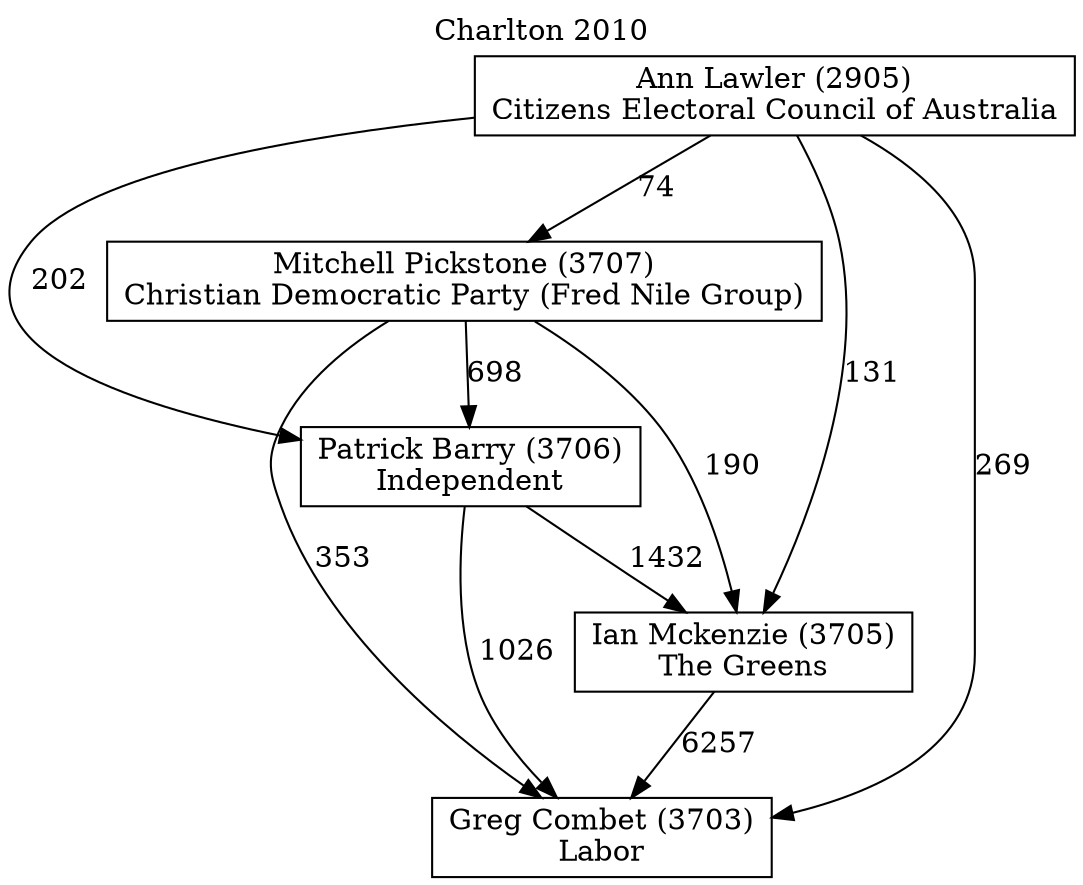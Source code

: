 // House preference flow
digraph "Greg Combet (3703)_Charlton_2010" {
	graph [label="Charlton 2010" labelloc=t mclimit=10]
	node [shape=box]
	"Greg Combet (3703)" [label="Greg Combet (3703)
Labor"]
	"Ian Mckenzie (3705)" [label="Ian Mckenzie (3705)
The Greens"]
	"Patrick Barry (3706)" [label="Patrick Barry (3706)
Independent"]
	"Mitchell Pickstone (3707)" [label="Mitchell Pickstone (3707)
Christian Democratic Party (Fred Nile Group)"]
	"Ann Lawler (2905)" [label="Ann Lawler (2905)
Citizens Electoral Council of Australia"]
	"Ian Mckenzie (3705)" -> "Greg Combet (3703)" [label=6257]
	"Patrick Barry (3706)" -> "Ian Mckenzie (3705)" [label=1432]
	"Mitchell Pickstone (3707)" -> "Patrick Barry (3706)" [label=698]
	"Ann Lawler (2905)" -> "Mitchell Pickstone (3707)" [label=74]
	"Patrick Barry (3706)" -> "Greg Combet (3703)" [label=1026]
	"Mitchell Pickstone (3707)" -> "Greg Combet (3703)" [label=353]
	"Ann Lawler (2905)" -> "Greg Combet (3703)" [label=269]
	"Ann Lawler (2905)" -> "Patrick Barry (3706)" [label=202]
	"Mitchell Pickstone (3707)" -> "Ian Mckenzie (3705)" [label=190]
	"Ann Lawler (2905)" -> "Ian Mckenzie (3705)" [label=131]
}
